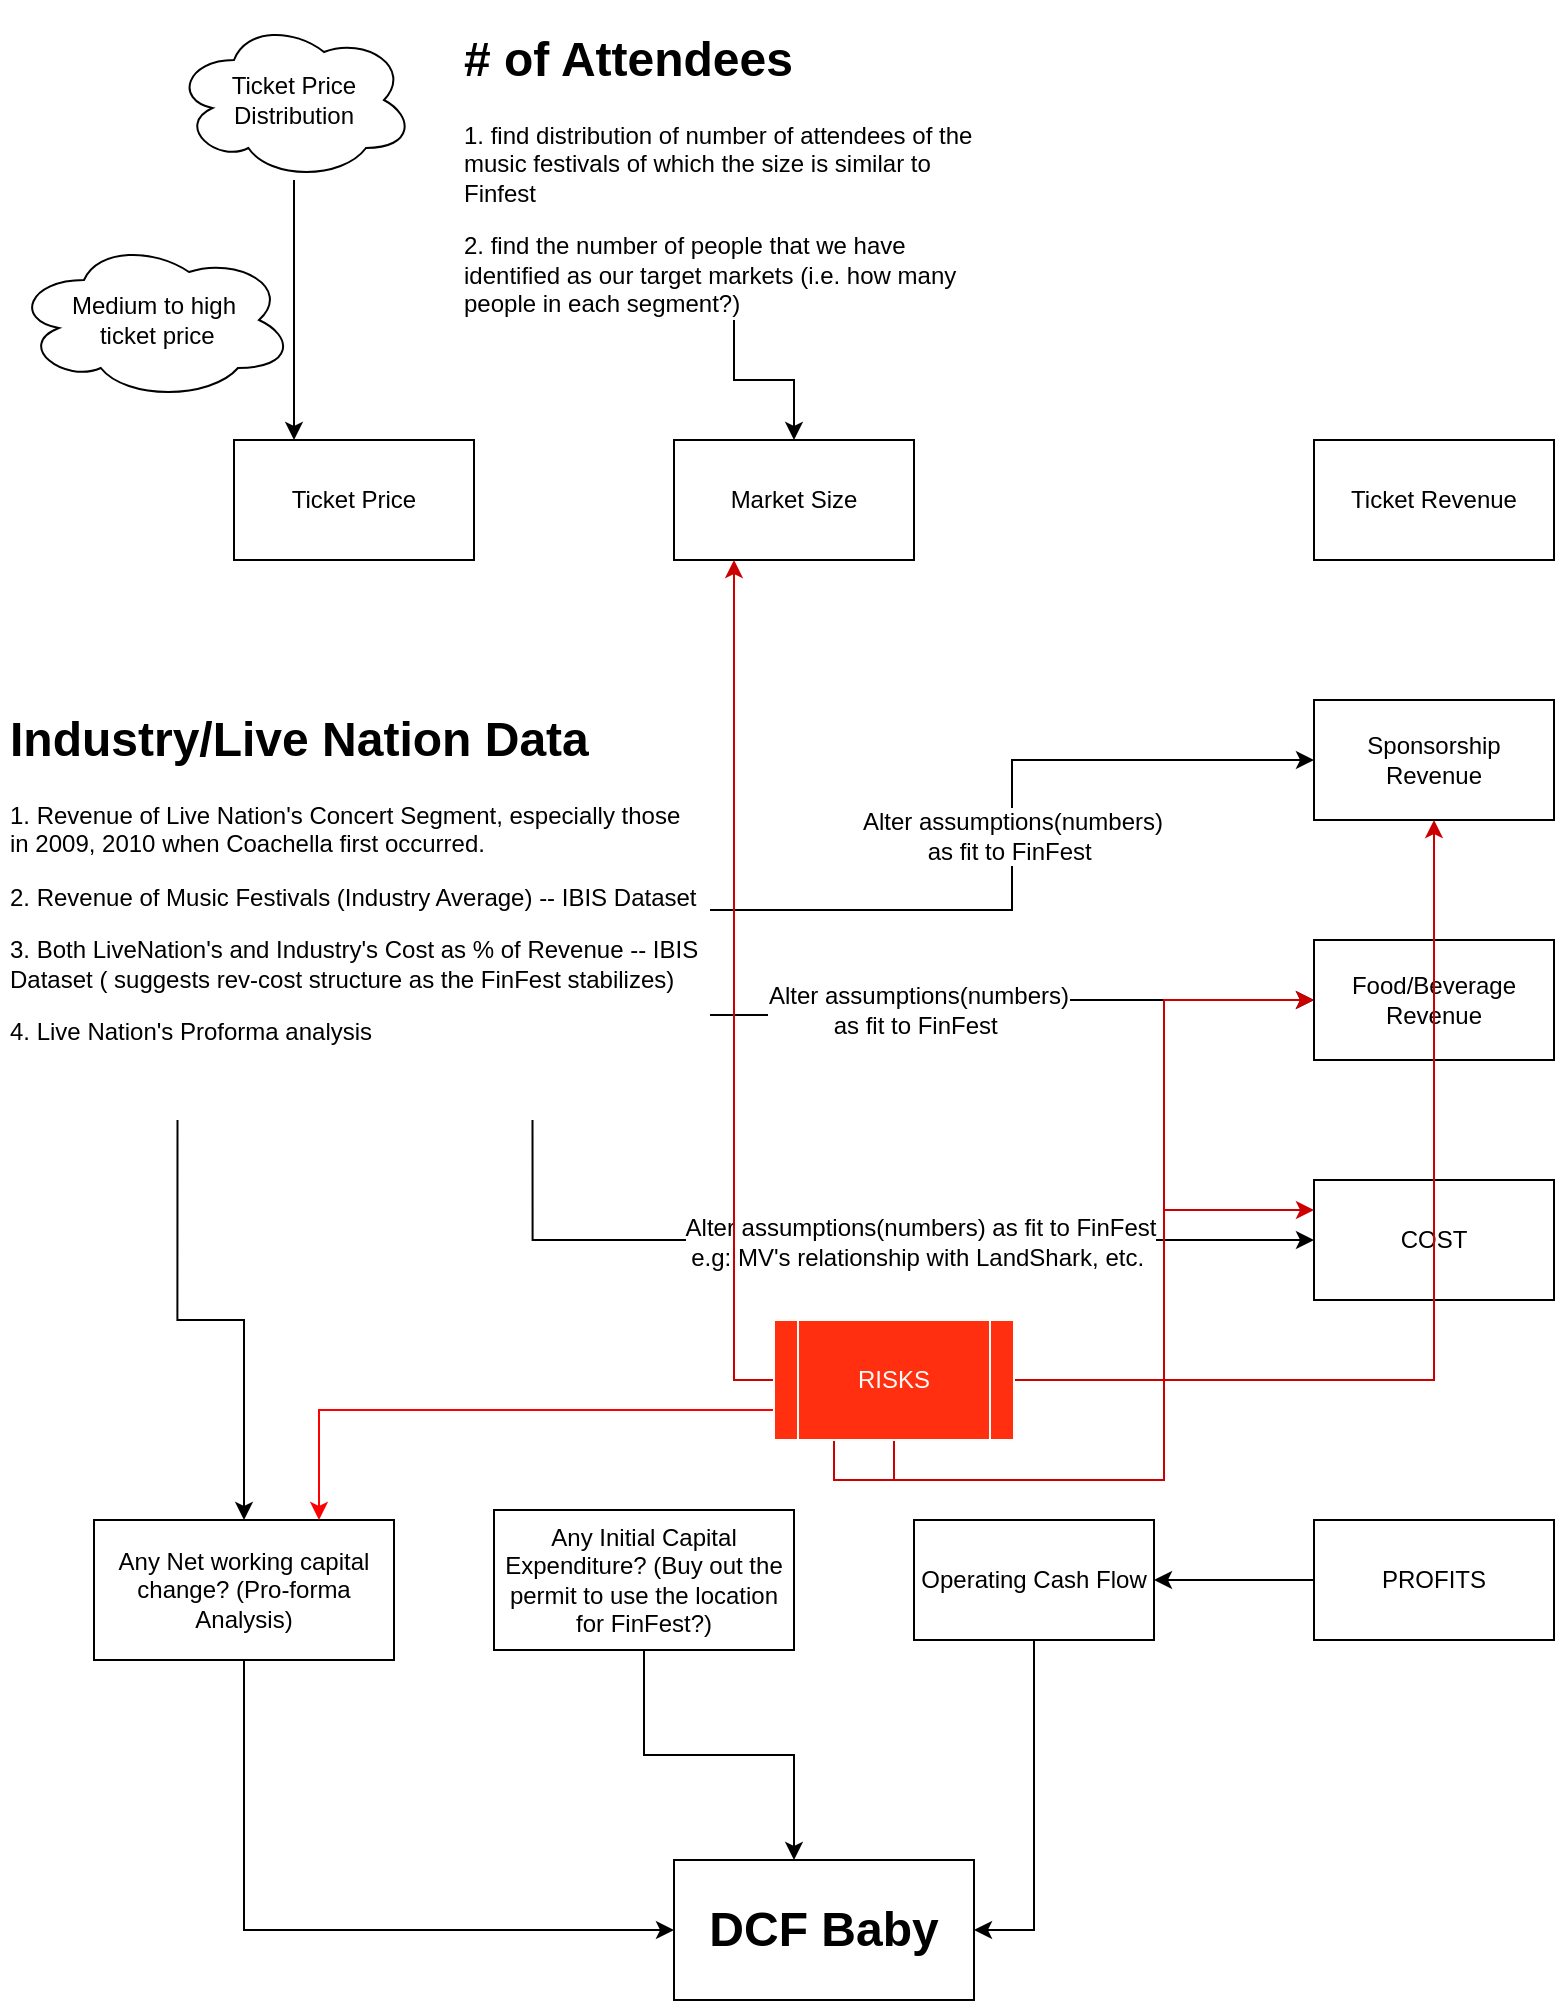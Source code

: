 <mxfile version="12.2.2" type="github" pages="1"><diagram name="Page-1" id="2a216829-ef6e-dabb-86c1-c78162f3ba2b"><mxGraphModel dx="1019" dy="354" grid="1" gridSize="10" guides="1" tooltips="1" connect="1" arrows="1" fold="1" page="1" pageScale="1" pageWidth="850" pageHeight="1100" background="#ffffff" math="0" shadow="0"><root><mxCell id="0"/><mxCell id="1" parent="0"/><mxCell id="ORjATmg--PyAx5e93-uN-1" value="Ticket Price" style="rounded=0;whiteSpace=wrap;html=1;" vertex="1" parent="1"><mxGeometry x="130" y="280" width="120" height="60" as="geometry"/></mxCell><mxCell id="ORjATmg--PyAx5e93-uN-2" value="Market Size" style="rounded=0;whiteSpace=wrap;html=1;" vertex="1" parent="1"><mxGeometry x="350" y="280" width="120" height="60" as="geometry"/></mxCell><mxCell id="ORjATmg--PyAx5e93-uN-3" value="Ticket Revenue" style="rounded=0;whiteSpace=wrap;html=1;" vertex="1" parent="1"><mxGeometry x="670" y="280" width="120" height="60" as="geometry"/></mxCell><mxCell id="ORjATmg--PyAx5e93-uN-4" value="" style="shape=image;html=1;verticalAlign=top;verticalLabelPosition=bottom;labelBackgroundColor=#ffffff;imageAspect=0;aspect=fixed;image=https://cdn2.iconfinder.com/data/icons/picol-vector/32/equal-128.png" vertex="1" parent="1"><mxGeometry x="540" y="285" width="50" height="50" as="geometry"/></mxCell><mxCell id="ORjATmg--PyAx5e93-uN-5" value="" style="shape=image;html=1;verticalAlign=top;verticalLabelPosition=bottom;labelBackgroundColor=#ffffff;imageAspect=0;aspect=fixed;image=https://cdn0.iconfinder.com/data/icons/typicons-2/24/times-128.png" vertex="1" parent="1"><mxGeometry x="260" y="285" width="50" height="50" as="geometry"/></mxCell><mxCell id="ORjATmg--PyAx5e93-uN-6" value="" style="shape=image;html=1;verticalAlign=top;verticalLabelPosition=bottom;labelBackgroundColor=#ffffff;imageAspect=0;aspect=fixed;image=https://cdn4.iconfinder.com/data/icons/wirecons-free-vector-icons/32/add-128.png" vertex="1" parent="1"><mxGeometry x="710" y="360" width="40" height="40" as="geometry"/></mxCell><mxCell id="ORjATmg--PyAx5e93-uN-7" value="Sponsorship Revenue" style="rounded=0;whiteSpace=wrap;html=1;" vertex="1" parent="1"><mxGeometry x="670" y="410" width="120" height="60" as="geometry"/></mxCell><mxCell id="ORjATmg--PyAx5e93-uN-8" value="" style="shape=image;html=1;verticalAlign=top;verticalLabelPosition=bottom;labelBackgroundColor=#ffffff;imageAspect=0;aspect=fixed;image=https://cdn4.iconfinder.com/data/icons/wirecons-free-vector-icons/32/add-128.png" vertex="1" parent="1"><mxGeometry x="710" y="480" width="40" height="40" as="geometry"/></mxCell><mxCell id="ORjATmg--PyAx5e93-uN-9" value="Food/Beverage Revenue" style="rounded=0;whiteSpace=wrap;html=1;" vertex="1" parent="1"><mxGeometry x="670" y="530" width="120" height="60" as="geometry"/></mxCell><mxCell id="ORjATmg--PyAx5e93-uN-14" style="edgeStyle=orthogonalEdgeStyle;rounded=0;orthogonalLoop=1;jettySize=auto;html=1;entryX=0.25;entryY=0;entryDx=0;entryDy=0;" edge="1" parent="1" source="ORjATmg--PyAx5e93-uN-10" target="ORjATmg--PyAx5e93-uN-1"><mxGeometry relative="1" as="geometry"/></mxCell><mxCell id="ORjATmg--PyAx5e93-uN-10" value="Ticket Price Distribution" style="ellipse;shape=cloud;whiteSpace=wrap;html=1;" vertex="1" parent="1"><mxGeometry x="100" y="70" width="120" height="80" as="geometry"/></mxCell><mxCell id="ORjATmg--PyAx5e93-uN-11" value="Medium to high&lt;br&gt;&amp;nbsp;ticket price" style="ellipse;shape=cloud;whiteSpace=wrap;html=1;" vertex="1" parent="1"><mxGeometry x="20" y="180" width="140" height="80" as="geometry"/></mxCell><mxCell id="ORjATmg--PyAx5e93-uN-18" style="edgeStyle=orthogonalEdgeStyle;rounded=0;orthogonalLoop=1;jettySize=auto;html=1;entryX=0.5;entryY=0;entryDx=0;entryDy=0;" edge="1" parent="1" source="ORjATmg--PyAx5e93-uN-17" target="ORjATmg--PyAx5e93-uN-2"><mxGeometry relative="1" as="geometry"/></mxCell><mxCell id="ORjATmg--PyAx5e93-uN-17" value="&lt;h1&gt;# of Attendees&lt;/h1&gt;&lt;p&gt;1. find distribution of number of attendees of the music festivals of which the size is similar to Finfest&lt;/p&gt;&lt;p&gt;2. find the number of people that we have identified as our target markets (i.e. how many people in each segment?)&lt;/p&gt;" style="text;html=1;strokeColor=none;fillColor=none;spacing=5;spacingTop=-20;whiteSpace=wrap;overflow=hidden;rounded=0;" vertex="1" parent="1"><mxGeometry x="240" y="70" width="280" height="150" as="geometry"/></mxCell><mxCell id="ORjATmg--PyAx5e93-uN-20" value="&lt;span style=&quot;font-size: 12px&quot;&gt;Alter assumptions(numbers) &lt;br&gt;as fit to FinFest&lt;/span&gt;&lt;span style=&quot;font-size: 12px&quot;&gt;&amp;nbsp;&lt;/span&gt;" style="edgeStyle=orthogonalEdgeStyle;rounded=0;orthogonalLoop=1;jettySize=auto;html=1;entryX=0;entryY=0.5;entryDx=0;entryDy=0;exitX=1;exitY=0.5;exitDx=0;exitDy=0;" edge="1" parent="1" source="ORjATmg--PyAx5e93-uN-19" target="ORjATmg--PyAx5e93-uN-7"><mxGeometry relative="1" as="geometry"/></mxCell><mxCell id="ORjATmg--PyAx5e93-uN-25" value="&lt;span style=&quot;color: rgba(0 , 0 , 0 , 0) ; font-family: &amp;#34;helvetica&amp;#34; , &amp;#34;arial&amp;#34; , sans-serif ; font-size: 0px ; background-color: rgb(248 , 249 , 250)&quot;&gt;%3CmxGraphModel%3E%3Croot%3E%3CmxCell%20id%3D%220%22%2F%3E%3CmxCell%20id%3D%221%22%20parent%3D%220%22%2F%3E%3CmxCell%20id%3D%222%22%20value%3D%22Alter%20assumptions(numbers)%20as%20fit%20to%20FinFest%26lt%3Bbr%26gt%3Be.g%3A%20MV's%20relationship%20with%20LandShark%2C%20etc.%26amp%3Bnbsp%3B%22%20style%3D%22text%3Bhtml%3D1%3Bresizable%3D0%3Bpoints%3D%5B%5D%3Balign%3Dcenter%3BverticalAlign%3Dmiddle%3BlabelBackgroundColor%3D%23ffffff%3B%22%20vertex%3D%221%22%20connectable%3D%220%22%20parent%3D%221%22%3E%3CmxGeometry%20x%3D%22378%22%20y%3D%22681%22%20as%3D%22geometry%22%3E%3CmxPoint%20as%3D%22offset%22%2F%3E%3C%2FmxGeometry%3E%3C%2FmxCell%3E%3C%2Froot%3E%3C%2FmxGraphModel%3&lt;/span&gt;&lt;span style=&quot;color: rgba(0 , 0 , 0 , 0) ; font-family: &amp;#34;helvetica&amp;#34; , &amp;#34;arial&amp;#34; , sans-serif ; font-size: 0px ; background-color: rgb(248 , 249 , 250)&quot;&gt;%3CmxGraphModel%3E%3Croot%3E%3CmxCell%20id%3D%220%22%2F%3E%3CmxCell%20id%3D%221%22%20parent%3D%220%22%2F%3E%3CmxCell%20id%3D%222%22%20value%3D%22Alter%20assumptions(numbers)%20as%20fit%20to%20FinFest%26lt%3Bbr%26gt%3Be.g%3A%20MV's%20relationship%20with%20LandShark%2C%20etc.%26amp%3Bnbsp%3B%22%20style%3D%22text%3Bhtml%3D1%3Bresizable%3D0%3Bpoints%3D%5B%5D%3Balign%3Dcenter%3BverticalAlign%3Dmiddle%3BlabelBackgroundColor%3D%23ffffff%3B%22%20vertex%3D%221%22%20connectable%3D%220%22%20parent%3D%221%22%3E%3CmxGeometry%20x%3D%22378%22%20y%3D%22681%22%20as%3D%22geometry%22%3E%3CmxPoint%20as%3D%22offset%22%2F%3E%3C%2FmxGeometry%3E%3C%2FmxCell%3E%3C%2Froot%3E%3C%2FmxGraphModel%3E&lt;/span&gt;" style="text;html=1;resizable=0;points=[];align=center;verticalAlign=middle;labelBackgroundColor=#ffffff;" vertex="1" connectable="0" parent="ORjATmg--PyAx5e93-uN-20"><mxGeometry x="-0.369" relative="1" as="geometry"><mxPoint as="offset"/></mxGeometry></mxCell><mxCell id="ORjATmg--PyAx5e93-uN-21" style="edgeStyle=orthogonalEdgeStyle;rounded=0;orthogonalLoop=1;jettySize=auto;html=1;exitX=1;exitY=0.75;exitDx=0;exitDy=0;entryX=0;entryY=0.5;entryDx=0;entryDy=0;" edge="1" parent="1" source="ORjATmg--PyAx5e93-uN-19" target="ORjATmg--PyAx5e93-uN-9"><mxGeometry relative="1" as="geometry"/></mxCell><mxCell id="ORjATmg--PyAx5e93-uN-26" value="Alter assumptions(numbers) &lt;br&gt;as fit to FinFest&amp;nbsp;" style="text;html=1;resizable=0;points=[];align=center;verticalAlign=middle;labelBackgroundColor=#ffffff;" vertex="1" connectable="0" parent="ORjATmg--PyAx5e93-uN-21"><mxGeometry x="-0.327" y="3" relative="1" as="geometry"><mxPoint as="offset"/></mxGeometry></mxCell><mxCell id="ORjATmg--PyAx5e93-uN-23" style="edgeStyle=orthogonalEdgeStyle;rounded=0;orthogonalLoop=1;jettySize=auto;html=1;exitX=0.75;exitY=1;exitDx=0;exitDy=0;entryX=0;entryY=0.5;entryDx=0;entryDy=0;" edge="1" parent="1" source="ORjATmg--PyAx5e93-uN-19" target="ORjATmg--PyAx5e93-uN-22"><mxGeometry relative="1" as="geometry"/></mxCell><mxCell id="ORjATmg--PyAx5e93-uN-24" value="Alter assumptions(numbers) as fit to FinFest&lt;br&gt;e.g: MV's relationship with LandShark, etc.&amp;nbsp;" style="text;html=1;resizable=0;points=[];align=center;verticalAlign=middle;labelBackgroundColor=#ffffff;" vertex="1" connectable="0" parent="ORjATmg--PyAx5e93-uN-23"><mxGeometry x="0.126" y="-1" relative="1" as="geometry"><mxPoint as="offset"/></mxGeometry></mxCell><mxCell id="ORjATmg--PyAx5e93-uN-41" style="edgeStyle=orthogonalEdgeStyle;rounded=0;orthogonalLoop=1;jettySize=auto;html=1;exitX=0.25;exitY=1;exitDx=0;exitDy=0;entryX=0.5;entryY=0;entryDx=0;entryDy=0;strokeColor=#000000;" edge="1" parent="1" source="ORjATmg--PyAx5e93-uN-19" target="ORjATmg--PyAx5e93-uN-39"><mxGeometry relative="1" as="geometry"/></mxCell><mxCell id="ORjATmg--PyAx5e93-uN-19" value="&lt;h1&gt;Industry/Live Nation Data&lt;/h1&gt;&lt;p&gt;1. Revenue of Live Nation's Concert Segment, especially those in 2009, 2010 when Coachella first occurred.&lt;/p&gt;&lt;p&gt;2. Revenue of Music Festivals (Industry Average) -- IBIS Dataset&lt;/p&gt;&lt;p&gt;3. Both LiveNation's and Industry's Cost as % of Revenue -- IBIS Dataset ( suggests rev-cost structure as the FinFest stabilizes)&lt;/p&gt;&lt;p&gt;4. Live Nation's Proforma analysis&lt;/p&gt;" style="text;html=1;strokeColor=none;fillColor=none;spacing=5;spacingTop=-20;whiteSpace=wrap;overflow=hidden;rounded=0;" vertex="1" parent="1"><mxGeometry x="13" y="410" width="355" height="210" as="geometry"/></mxCell><mxCell id="ORjATmg--PyAx5e93-uN-22" value="COST" style="rounded=0;whiteSpace=wrap;html=1;" vertex="1" parent="1"><mxGeometry x="670" y="650" width="120" height="60" as="geometry"/></mxCell><mxCell id="ORjATmg--PyAx5e93-uN-27" value="" style="shape=image;html=1;verticalAlign=top;verticalLabelPosition=bottom;labelBackgroundColor=#ffffff;imageAspect=0;aspect=fixed;image=https://cdn4.iconfinder.com/data/icons/ionicons/512/icon-minus-round-128.png" vertex="1" parent="1"><mxGeometry x="700" y="590" width="60" height="60" as="geometry"/></mxCell><mxCell id="ORjATmg--PyAx5e93-uN-28" value="" style="shape=image;html=1;verticalAlign=top;verticalLabelPosition=bottom;labelBackgroundColor=#ffffff;imageAspect=0;aspect=fixed;image=https://cdn2.iconfinder.com/data/icons/picol-vector/32/equal-128.png" vertex="1" parent="1"><mxGeometry x="705" y="740" width="50" height="50" as="geometry"/></mxCell><mxCell id="ORjATmg--PyAx5e93-uN-31" value="" style="edgeStyle=orthogonalEdgeStyle;rounded=0;orthogonalLoop=1;jettySize=auto;html=1;" edge="1" parent="1" source="ORjATmg--PyAx5e93-uN-29" target="ORjATmg--PyAx5e93-uN-30"><mxGeometry relative="1" as="geometry"/></mxCell><mxCell id="ORjATmg--PyAx5e93-uN-29" value="PROFITS" style="rounded=0;whiteSpace=wrap;html=1;" vertex="1" parent="1"><mxGeometry x="670" y="820" width="120" height="60" as="geometry"/></mxCell><mxCell id="ORjATmg--PyAx5e93-uN-48" style="edgeStyle=orthogonalEdgeStyle;rounded=0;orthogonalLoop=1;jettySize=auto;html=1;exitX=0.5;exitY=1;exitDx=0;exitDy=0;entryX=1;entryY=0.5;entryDx=0;entryDy=0;strokeColor=#000000;" edge="1" parent="1" source="ORjATmg--PyAx5e93-uN-30" target="ORjATmg--PyAx5e93-uN-44"><mxGeometry relative="1" as="geometry"/></mxCell><mxCell id="ORjATmg--PyAx5e93-uN-30" value="Operating Cash Flow" style="rounded=0;whiteSpace=wrap;html=1;" vertex="1" parent="1"><mxGeometry x="470" y="820" width="120" height="60" as="geometry"/></mxCell><mxCell id="ORjATmg--PyAx5e93-uN-47" style="edgeStyle=orthogonalEdgeStyle;rounded=0;orthogonalLoop=1;jettySize=auto;html=1;exitX=0.5;exitY=1;exitDx=0;exitDy=0;entryX=0.4;entryY=0;entryDx=0;entryDy=0;entryPerimeter=0;strokeColor=#000000;" edge="1" parent="1" source="ORjATmg--PyAx5e93-uN-37" target="ORjATmg--PyAx5e93-uN-44"><mxGeometry relative="1" as="geometry"/></mxCell><mxCell id="ORjATmg--PyAx5e93-uN-37" value="Any Initial Capital Expenditure? (Buy out the permit to use the location for FinFest?)" style="rounded=0;whiteSpace=wrap;html=1;" vertex="1" parent="1"><mxGeometry x="260" y="815" width="150" height="70" as="geometry"/></mxCell><mxCell id="ORjATmg--PyAx5e93-uN-46" style="edgeStyle=orthogonalEdgeStyle;rounded=0;orthogonalLoop=1;jettySize=auto;html=1;exitX=0.5;exitY=1;exitDx=0;exitDy=0;entryX=0;entryY=0.5;entryDx=0;entryDy=0;strokeColor=#000000;" edge="1" parent="1" source="ORjATmg--PyAx5e93-uN-39" target="ORjATmg--PyAx5e93-uN-44"><mxGeometry relative="1" as="geometry"/></mxCell><mxCell id="ORjATmg--PyAx5e93-uN-39" value="Any Net working capital change? (Pro-forma Analysis)" style="rounded=0;whiteSpace=wrap;html=1;" vertex="1" parent="1"><mxGeometry x="60" y="820" width="150" height="70" as="geometry"/></mxCell><mxCell id="ORjATmg--PyAx5e93-uN-44" value="&lt;b&gt;&lt;font style=&quot;font-size: 24px&quot;&gt;DCF Baby&lt;/font&gt;&lt;/b&gt;" style="rounded=0;whiteSpace=wrap;html=1;" vertex="1" parent="1"><mxGeometry x="350" y="990" width="150" height="70" as="geometry"/></mxCell><mxCell id="ORjATmg--PyAx5e93-uN-33" style="edgeStyle=orthogonalEdgeStyle;rounded=0;orthogonalLoop=1;jettySize=auto;html=1;exitX=0;exitY=0.5;exitDx=0;exitDy=0;entryX=0.25;entryY=1;entryDx=0;entryDy=0;strokeColor=#CC0000;" edge="1" parent="1" source="ORjATmg--PyAx5e93-uN-32" target="ORjATmg--PyAx5e93-uN-2"><mxGeometry relative="1" as="geometry"/></mxCell><mxCell id="ORjATmg--PyAx5e93-uN-34" style="edgeStyle=orthogonalEdgeStyle;rounded=0;orthogonalLoop=1;jettySize=auto;html=1;exitX=1;exitY=0.5;exitDx=0;exitDy=0;strokeColor=#CC0000;" edge="1" parent="1" source="ORjATmg--PyAx5e93-uN-32" target="ORjATmg--PyAx5e93-uN-7"><mxGeometry relative="1" as="geometry"/></mxCell><mxCell id="ORjATmg--PyAx5e93-uN-35" style="edgeStyle=orthogonalEdgeStyle;rounded=0;orthogonalLoop=1;jettySize=auto;html=1;exitX=0.5;exitY=1;exitDx=0;exitDy=0;entryX=0;entryY=0.5;entryDx=0;entryDy=0;strokeColor=#CC0000;" edge="1" parent="1" source="ORjATmg--PyAx5e93-uN-32" target="ORjATmg--PyAx5e93-uN-9"><mxGeometry relative="1" as="geometry"/></mxCell><mxCell id="ORjATmg--PyAx5e93-uN-36" style="edgeStyle=orthogonalEdgeStyle;rounded=0;orthogonalLoop=1;jettySize=auto;html=1;exitX=0.25;exitY=1;exitDx=0;exitDy=0;entryX=0;entryY=0.25;entryDx=0;entryDy=0;strokeColor=#CC0000;" edge="1" parent="1" source="ORjATmg--PyAx5e93-uN-32" target="ORjATmg--PyAx5e93-uN-22"><mxGeometry relative="1" as="geometry"/></mxCell><mxCell id="ORjATmg--PyAx5e93-uN-43" style="edgeStyle=orthogonalEdgeStyle;rounded=0;orthogonalLoop=1;jettySize=auto;html=1;exitX=0;exitY=0.75;exitDx=0;exitDy=0;entryX=0.75;entryY=0;entryDx=0;entryDy=0;strokeColor=#FF0000;" edge="1" parent="1" source="ORjATmg--PyAx5e93-uN-32" target="ORjATmg--PyAx5e93-uN-39"><mxGeometry relative="1" as="geometry"/></mxCell><mxCell id="ORjATmg--PyAx5e93-uN-32" value="&lt;font color=&quot;#fffaf7&quot;&gt;RISKS&lt;/font&gt;" style="shape=process;whiteSpace=wrap;html=1;backgroundOutline=1;fillColor=#FF2F0F;strokeColor=#FFFDFA;" vertex="1" parent="1"><mxGeometry x="400" y="720" width="120" height="60" as="geometry"/></mxCell></root></mxGraphModel></diagram></mxfile>